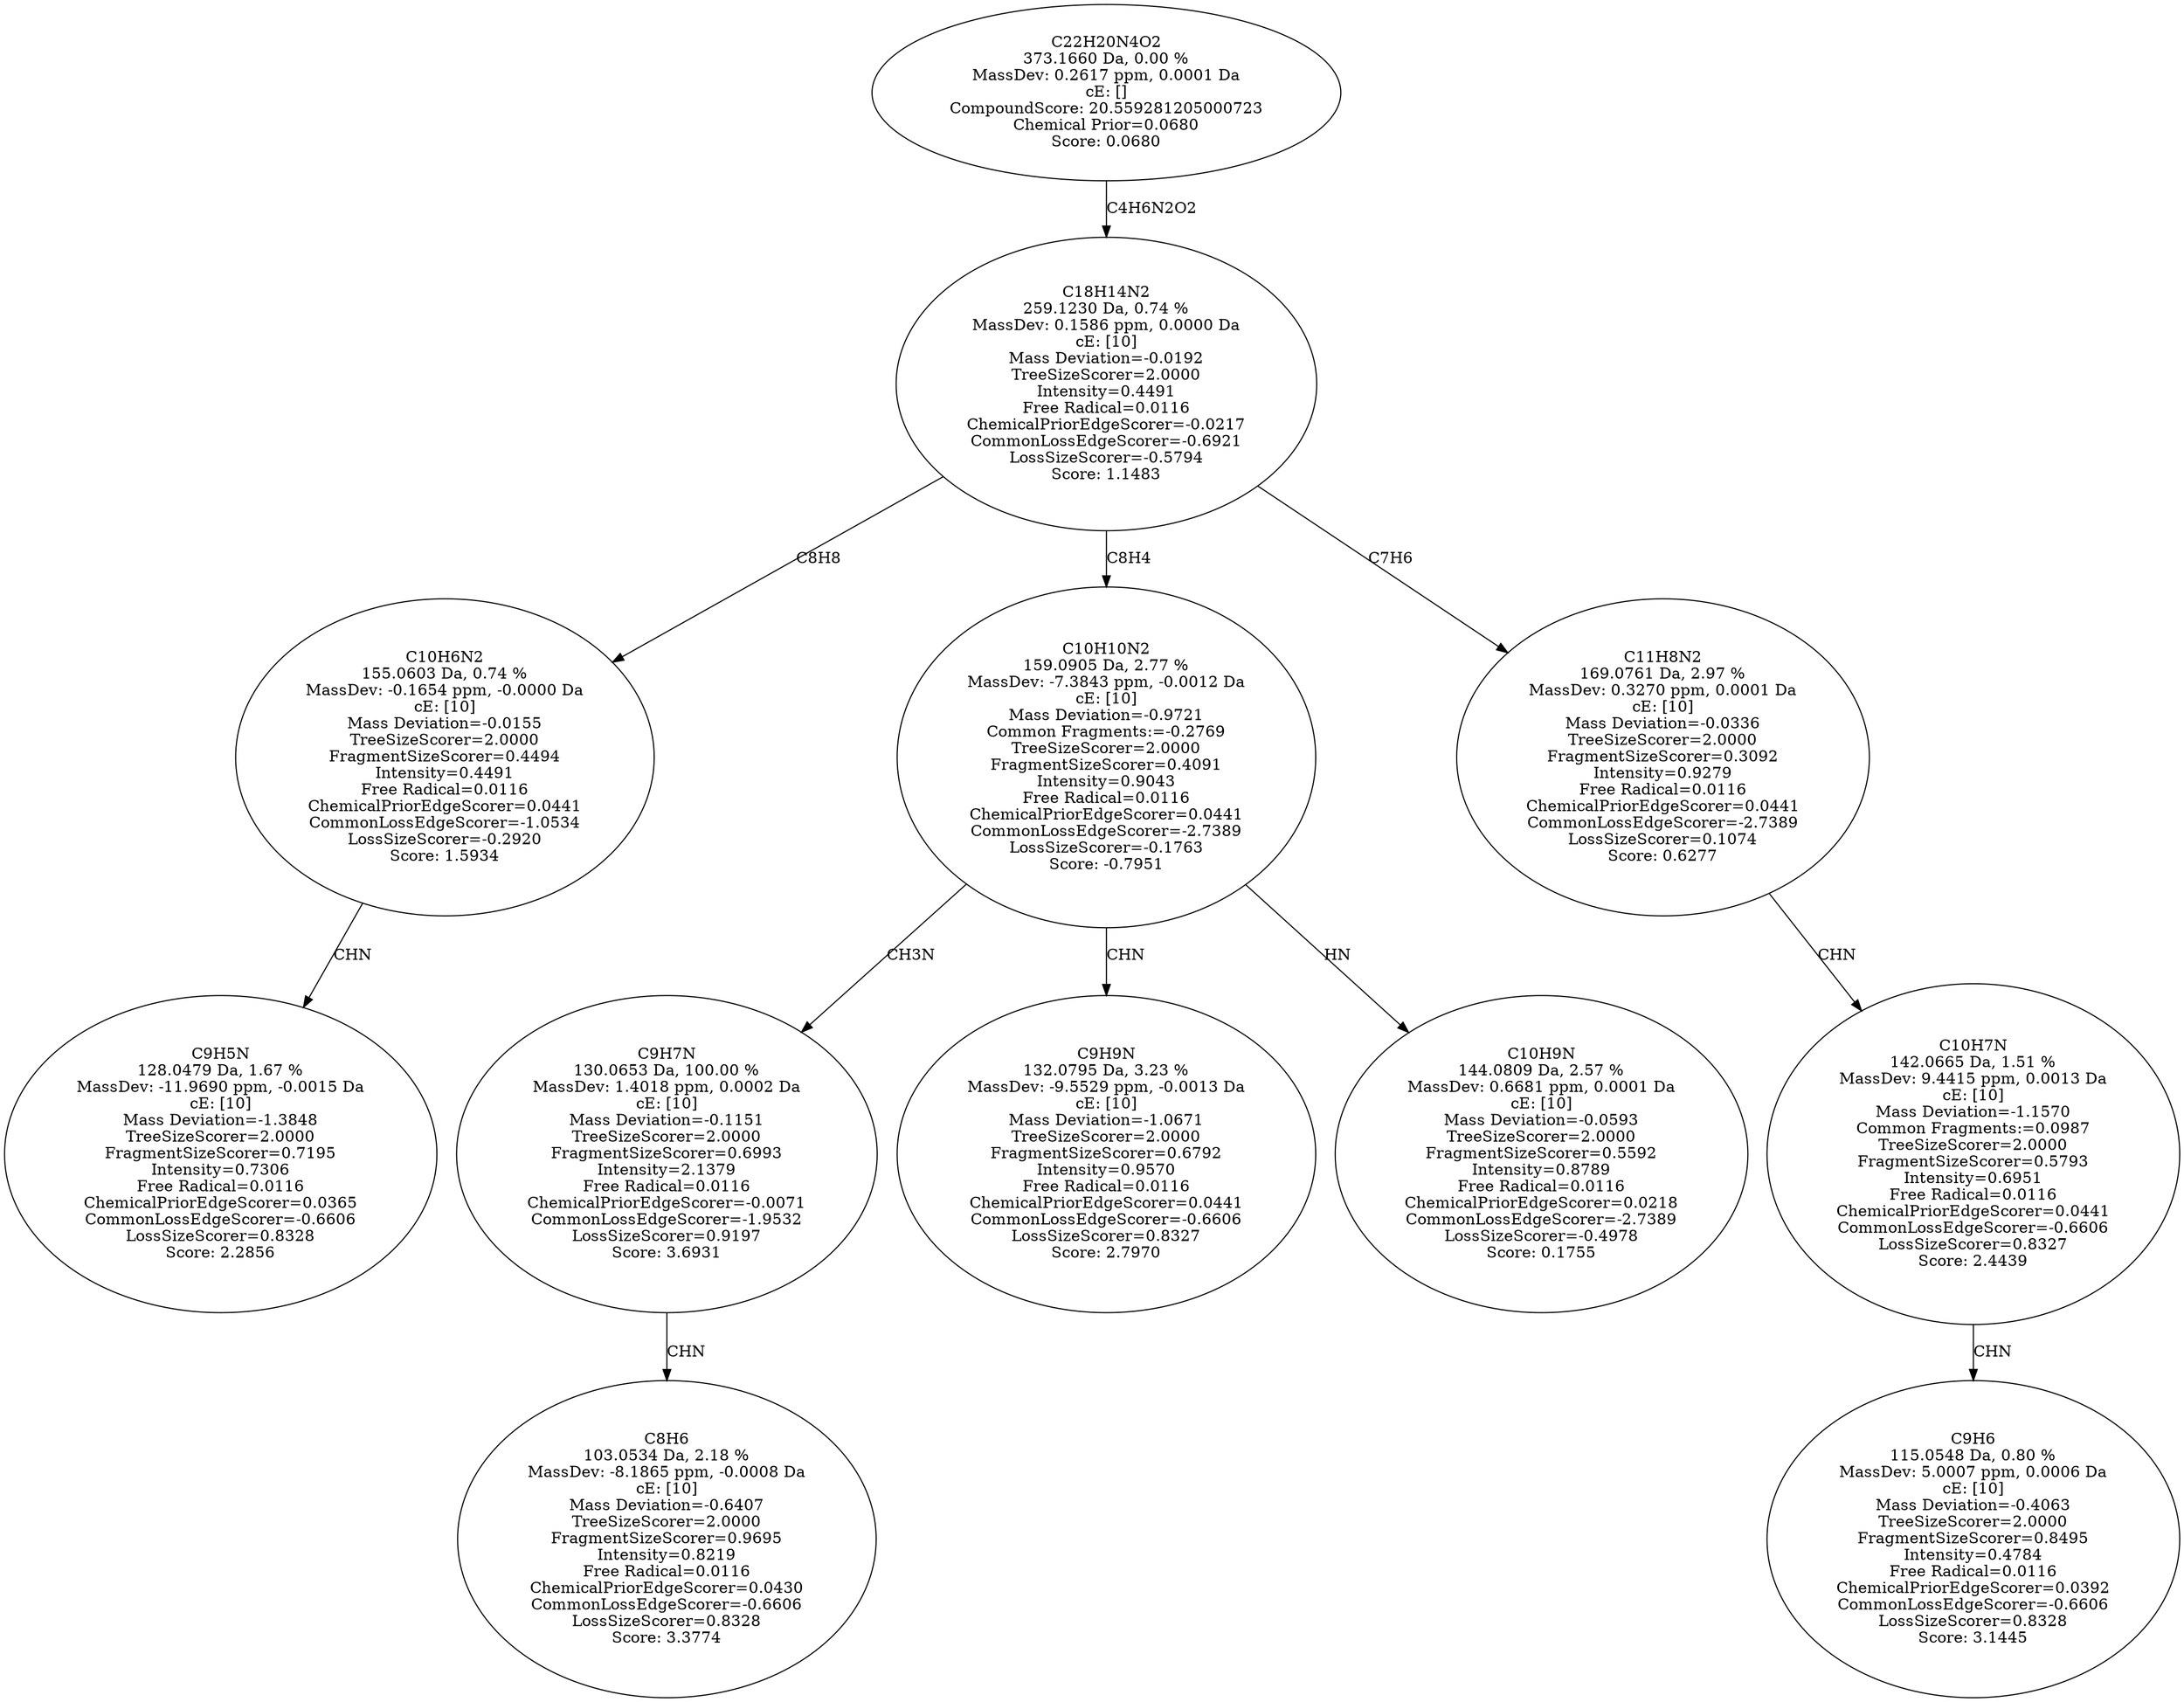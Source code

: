 strict digraph {
v1 [label="C9H5N\n128.0479 Da, 1.67 %\nMassDev: -11.9690 ppm, -0.0015 Da\ncE: [10]\nMass Deviation=-1.3848\nTreeSizeScorer=2.0000\nFragmentSizeScorer=0.7195\nIntensity=0.7306\nFree Radical=0.0116\nChemicalPriorEdgeScorer=0.0365\nCommonLossEdgeScorer=-0.6606\nLossSizeScorer=0.8328\nScore: 2.2856"];
v2 [label="C10H6N2\n155.0603 Da, 0.74 %\nMassDev: -0.1654 ppm, -0.0000 Da\ncE: [10]\nMass Deviation=-0.0155\nTreeSizeScorer=2.0000\nFragmentSizeScorer=0.4494\nIntensity=0.4491\nFree Radical=0.0116\nChemicalPriorEdgeScorer=0.0441\nCommonLossEdgeScorer=-1.0534\nLossSizeScorer=-0.2920\nScore: 1.5934"];
v3 [label="C8H6\n103.0534 Da, 2.18 %\nMassDev: -8.1865 ppm, -0.0008 Da\ncE: [10]\nMass Deviation=-0.6407\nTreeSizeScorer=2.0000\nFragmentSizeScorer=0.9695\nIntensity=0.8219\nFree Radical=0.0116\nChemicalPriorEdgeScorer=0.0430\nCommonLossEdgeScorer=-0.6606\nLossSizeScorer=0.8328\nScore: 3.3774"];
v4 [label="C9H7N\n130.0653 Da, 100.00 %\nMassDev: 1.4018 ppm, 0.0002 Da\ncE: [10]\nMass Deviation=-0.1151\nTreeSizeScorer=2.0000\nFragmentSizeScorer=0.6993\nIntensity=2.1379\nFree Radical=0.0116\nChemicalPriorEdgeScorer=-0.0071\nCommonLossEdgeScorer=-1.9532\nLossSizeScorer=0.9197\nScore: 3.6931"];
v5 [label="C9H9N\n132.0795 Da, 3.23 %\nMassDev: -9.5529 ppm, -0.0013 Da\ncE: [10]\nMass Deviation=-1.0671\nTreeSizeScorer=2.0000\nFragmentSizeScorer=0.6792\nIntensity=0.9570\nFree Radical=0.0116\nChemicalPriorEdgeScorer=0.0441\nCommonLossEdgeScorer=-0.6606\nLossSizeScorer=0.8327\nScore: 2.7970"];
v6 [label="C10H9N\n144.0809 Da, 2.57 %\nMassDev: 0.6681 ppm, 0.0001 Da\ncE: [10]\nMass Deviation=-0.0593\nTreeSizeScorer=2.0000\nFragmentSizeScorer=0.5592\nIntensity=0.8789\nFree Radical=0.0116\nChemicalPriorEdgeScorer=0.0218\nCommonLossEdgeScorer=-2.7389\nLossSizeScorer=-0.4978\nScore: 0.1755"];
v7 [label="C10H10N2\n159.0905 Da, 2.77 %\nMassDev: -7.3843 ppm, -0.0012 Da\ncE: [10]\nMass Deviation=-0.9721\nCommon Fragments:=-0.2769\nTreeSizeScorer=2.0000\nFragmentSizeScorer=0.4091\nIntensity=0.9043\nFree Radical=0.0116\nChemicalPriorEdgeScorer=0.0441\nCommonLossEdgeScorer=-2.7389\nLossSizeScorer=-0.1763\nScore: -0.7951"];
v8 [label="C9H6\n115.0548 Da, 0.80 %\nMassDev: 5.0007 ppm, 0.0006 Da\ncE: [10]\nMass Deviation=-0.4063\nTreeSizeScorer=2.0000\nFragmentSizeScorer=0.8495\nIntensity=0.4784\nFree Radical=0.0116\nChemicalPriorEdgeScorer=0.0392\nCommonLossEdgeScorer=-0.6606\nLossSizeScorer=0.8328\nScore: 3.1445"];
v9 [label="C10H7N\n142.0665 Da, 1.51 %\nMassDev: 9.4415 ppm, 0.0013 Da\ncE: [10]\nMass Deviation=-1.1570\nCommon Fragments:=0.0987\nTreeSizeScorer=2.0000\nFragmentSizeScorer=0.5793\nIntensity=0.6951\nFree Radical=0.0116\nChemicalPriorEdgeScorer=0.0441\nCommonLossEdgeScorer=-0.6606\nLossSizeScorer=0.8327\nScore: 2.4439"];
v10 [label="C11H8N2\n169.0761 Da, 2.97 %\nMassDev: 0.3270 ppm, 0.0001 Da\ncE: [10]\nMass Deviation=-0.0336\nTreeSizeScorer=2.0000\nFragmentSizeScorer=0.3092\nIntensity=0.9279\nFree Radical=0.0116\nChemicalPriorEdgeScorer=0.0441\nCommonLossEdgeScorer=-2.7389\nLossSizeScorer=0.1074\nScore: 0.6277"];
v11 [label="C18H14N2\n259.1230 Da, 0.74 %\nMassDev: 0.1586 ppm, 0.0000 Da\ncE: [10]\nMass Deviation=-0.0192\nTreeSizeScorer=2.0000\nIntensity=0.4491\nFree Radical=0.0116\nChemicalPriorEdgeScorer=-0.0217\nCommonLossEdgeScorer=-0.6921\nLossSizeScorer=-0.5794\nScore: 1.1483"];
v12 [label="C22H20N4O2\n373.1660 Da, 0.00 %\nMassDev: 0.2617 ppm, 0.0001 Da\ncE: []\nCompoundScore: 20.559281205000723\nChemical Prior=0.0680\nScore: 0.0680"];
v2 -> v1 [label="CHN"];
v11 -> v2 [label="C8H8"];
v4 -> v3 [label="CHN"];
v7 -> v4 [label="CH3N"];
v7 -> v5 [label="CHN"];
v7 -> v6 [label="HN"];
v11 -> v7 [label="C8H4"];
v9 -> v8 [label="CHN"];
v10 -> v9 [label="CHN"];
v11 -> v10 [label="C7H6"];
v12 -> v11 [label="C4H6N2O2"];
}